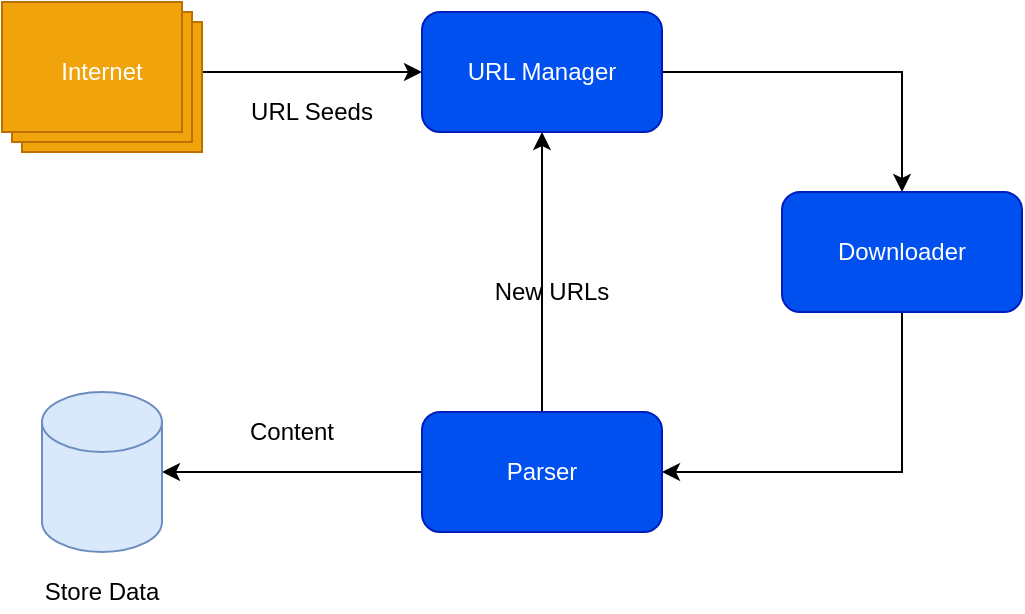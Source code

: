 <mxfile version="14.2.7" type="device"><diagram id="O8uMGapUpgcV9MUvCf1h" name="Page-1"><mxGraphModel dx="868" dy="423" grid="1" gridSize="10" guides="1" tooltips="1" connect="1" arrows="1" fold="1" page="1" pageScale="1" pageWidth="850" pageHeight="1100" math="0" shadow="0"><root><mxCell id="0"/><mxCell id="1" parent="0"/><mxCell id="gy5rx159Yac8jO6J0vV_-39" style="edgeStyle=orthogonalEdgeStyle;rounded=0;orthogonalLoop=1;jettySize=auto;html=1;exitX=0;exitY=0;exitDx=100;exitDy=35;exitPerimeter=0;entryX=0;entryY=0.5;entryDx=0;entryDy=0;" edge="1" parent="1" source="gy5rx159Yac8jO6J0vV_-32" target="gy5rx159Yac8jO6J0vV_-34"><mxGeometry relative="1" as="geometry"/></mxCell><mxCell id="gy5rx159Yac8jO6J0vV_-32" value="Internet" style="verticalLabelPosition=bottom;verticalAlign=top;html=1;shape=mxgraph.basic.layered_rect;dx=10;outlineConnect=0;fillColor=#f0a30a;strokeColor=#BD7000;fontColor=#ffffff;" vertex="1" parent="1"><mxGeometry x="220" y="85" width="100" height="75" as="geometry"/></mxCell><mxCell id="gy5rx159Yac8jO6J0vV_-40" style="edgeStyle=orthogonalEdgeStyle;rounded=0;orthogonalLoop=1;jettySize=auto;html=1;exitX=1;exitY=0.5;exitDx=0;exitDy=0;entryX=0.5;entryY=0;entryDx=0;entryDy=0;" edge="1" parent="1" source="gy5rx159Yac8jO6J0vV_-34" target="gy5rx159Yac8jO6J0vV_-35"><mxGeometry relative="1" as="geometry"/></mxCell><mxCell id="gy5rx159Yac8jO6J0vV_-34" value="URL Manager" style="rounded=1;whiteSpace=wrap;html=1;fillColor=#0050ef;strokeColor=#001DBC;fontColor=#ffffff;" vertex="1" parent="1"><mxGeometry x="430" y="90" width="120" height="60" as="geometry"/></mxCell><mxCell id="gy5rx159Yac8jO6J0vV_-41" style="edgeStyle=orthogonalEdgeStyle;rounded=0;orthogonalLoop=1;jettySize=auto;html=1;exitX=0.5;exitY=1;exitDx=0;exitDy=0;entryX=1;entryY=0.5;entryDx=0;entryDy=0;" edge="1" parent="1" source="gy5rx159Yac8jO6J0vV_-35" target="gy5rx159Yac8jO6J0vV_-36"><mxGeometry relative="1" as="geometry"/></mxCell><mxCell id="gy5rx159Yac8jO6J0vV_-35" value="Downloader" style="rounded=1;whiteSpace=wrap;html=1;fillColor=#0050ef;strokeColor=#001DBC;fontColor=#ffffff;" vertex="1" parent="1"><mxGeometry x="610" y="180" width="120" height="60" as="geometry"/></mxCell><mxCell id="gy5rx159Yac8jO6J0vV_-42" style="edgeStyle=orthogonalEdgeStyle;rounded=0;orthogonalLoop=1;jettySize=auto;html=1;exitX=0;exitY=0.5;exitDx=0;exitDy=0;entryX=1;entryY=0.5;entryDx=0;entryDy=0;entryPerimeter=0;" edge="1" parent="1" source="gy5rx159Yac8jO6J0vV_-36" target="gy5rx159Yac8jO6J0vV_-37"><mxGeometry relative="1" as="geometry"/></mxCell><mxCell id="gy5rx159Yac8jO6J0vV_-43" style="edgeStyle=orthogonalEdgeStyle;rounded=0;orthogonalLoop=1;jettySize=auto;html=1;exitX=0.5;exitY=0;exitDx=0;exitDy=0;entryX=0.5;entryY=1;entryDx=0;entryDy=0;" edge="1" parent="1" source="gy5rx159Yac8jO6J0vV_-36" target="gy5rx159Yac8jO6J0vV_-34"><mxGeometry relative="1" as="geometry"/></mxCell><mxCell id="gy5rx159Yac8jO6J0vV_-36" value="Parser" style="rounded=1;whiteSpace=wrap;html=1;fillColor=#0050ef;strokeColor=#001DBC;fontColor=#ffffff;" vertex="1" parent="1"><mxGeometry x="430" y="290" width="120" height="60" as="geometry"/></mxCell><mxCell id="gy5rx159Yac8jO6J0vV_-37" value="" style="shape=cylinder3;whiteSpace=wrap;html=1;boundedLbl=1;backgroundOutline=1;size=15;fillColor=#dae8fc;strokeColor=#6c8ebf;" vertex="1" parent="1"><mxGeometry x="240" y="280" width="60" height="80" as="geometry"/></mxCell><mxCell id="gy5rx159Yac8jO6J0vV_-38" value="Store Data" style="text;html=1;strokeColor=none;fillColor=none;align=center;verticalAlign=middle;whiteSpace=wrap;rounded=0;" vertex="1" parent="1"><mxGeometry x="240" y="370" width="60" height="20" as="geometry"/></mxCell><mxCell id="gy5rx159Yac8jO6J0vV_-44" value="New URLs" style="text;html=1;strokeColor=none;fillColor=none;align=center;verticalAlign=middle;whiteSpace=wrap;rounded=0;" vertex="1" parent="1"><mxGeometry x="450" y="220" width="90" height="20" as="geometry"/></mxCell><mxCell id="gy5rx159Yac8jO6J0vV_-45" value="URL Seeds" style="text;html=1;strokeColor=none;fillColor=none;align=center;verticalAlign=middle;whiteSpace=wrap;rounded=0;" vertex="1" parent="1"><mxGeometry x="330" y="130" width="90" height="20" as="geometry"/></mxCell><mxCell id="gy5rx159Yac8jO6J0vV_-46" value="Content" style="text;html=1;strokeColor=none;fillColor=none;align=center;verticalAlign=middle;whiteSpace=wrap;rounded=0;" vertex="1" parent="1"><mxGeometry x="320" y="290" width="90" height="20" as="geometry"/></mxCell><mxCell id="gy5rx159Yac8jO6J0vV_-47" value="&lt;font color=&quot;#FFFFFF&quot;&gt;Internet&lt;/font&gt;" style="text;html=1;strokeColor=none;fillColor=none;align=center;verticalAlign=middle;whiteSpace=wrap;rounded=0;" vertex="1" parent="1"><mxGeometry x="250" y="110" width="40" height="20" as="geometry"/></mxCell></root></mxGraphModel></diagram></mxfile>